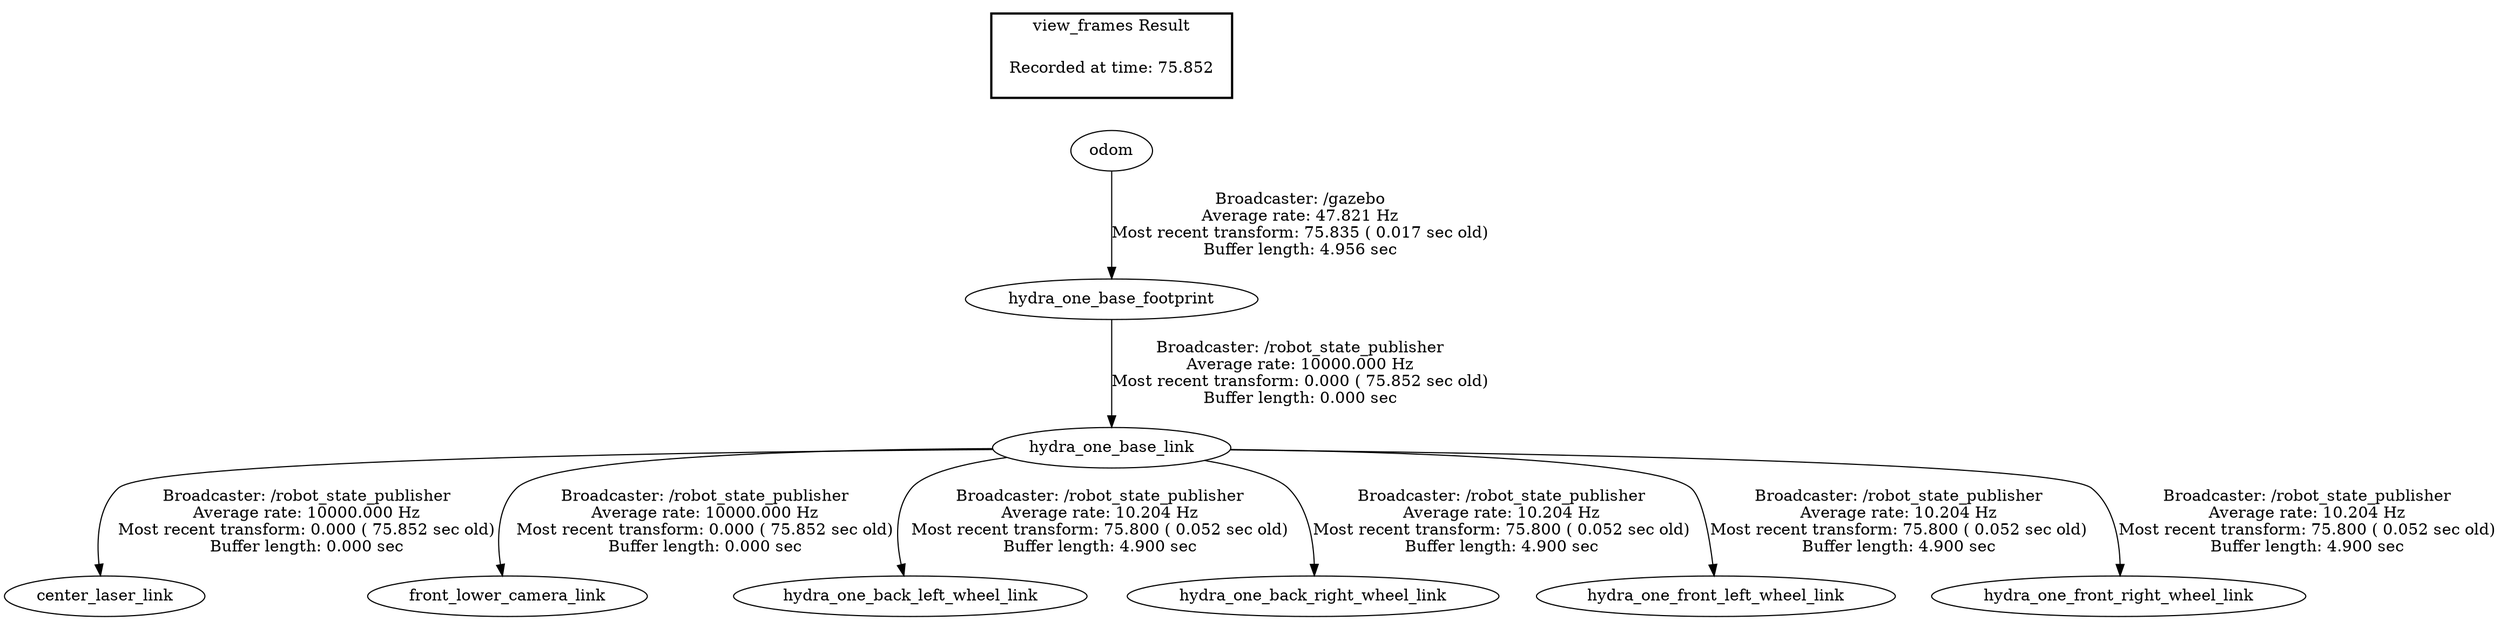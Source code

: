 digraph G {
"hydra_one_base_link" -> "center_laser_link"[label="Broadcaster: /robot_state_publisher\nAverage rate: 10000.000 Hz\nMost recent transform: 0.000 ( 75.852 sec old)\nBuffer length: 0.000 sec\n"];
"hydra_one_base_footprint" -> "hydra_one_base_link"[label="Broadcaster: /robot_state_publisher\nAverage rate: 10000.000 Hz\nMost recent transform: 0.000 ( 75.852 sec old)\nBuffer length: 0.000 sec\n"];
"hydra_one_base_link" -> "front_lower_camera_link"[label="Broadcaster: /robot_state_publisher\nAverage rate: 10000.000 Hz\nMost recent transform: 0.000 ( 75.852 sec old)\nBuffer length: 0.000 sec\n"];
"odom" -> "hydra_one_base_footprint"[label="Broadcaster: /gazebo\nAverage rate: 47.821 Hz\nMost recent transform: 75.835 ( 0.017 sec old)\nBuffer length: 4.956 sec\n"];
"hydra_one_base_link" -> "hydra_one_back_left_wheel_link"[label="Broadcaster: /robot_state_publisher\nAverage rate: 10.204 Hz\nMost recent transform: 75.800 ( 0.052 sec old)\nBuffer length: 4.900 sec\n"];
"hydra_one_base_link" -> "hydra_one_back_right_wheel_link"[label="Broadcaster: /robot_state_publisher\nAverage rate: 10.204 Hz\nMost recent transform: 75.800 ( 0.052 sec old)\nBuffer length: 4.900 sec\n"];
"hydra_one_base_link" -> "hydra_one_front_left_wheel_link"[label="Broadcaster: /robot_state_publisher\nAverage rate: 10.204 Hz\nMost recent transform: 75.800 ( 0.052 sec old)\nBuffer length: 4.900 sec\n"];
"hydra_one_base_link" -> "hydra_one_front_right_wheel_link"[label="Broadcaster: /robot_state_publisher\nAverage rate: 10.204 Hz\nMost recent transform: 75.800 ( 0.052 sec old)\nBuffer length: 4.900 sec\n"];
edge [style=invis];
 subgraph cluster_legend { style=bold; color=black; label ="view_frames Result";
"Recorded at time: 75.852"[ shape=plaintext ] ;
 }->"odom";
}